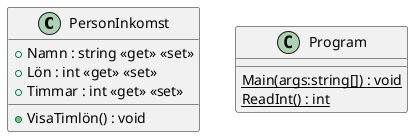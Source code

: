 @startuml
class PersonInkomst {
    + Namn : string <<get>> <<set>>
    + Lön : int <<get>> <<set>>
    + Timmar : int <<get>> <<set>>
    + VisaTimlön() : void
}
class Program {
    {static} Main(args:string[]) : void
    {static} ReadInt() : int
}
@enduml
